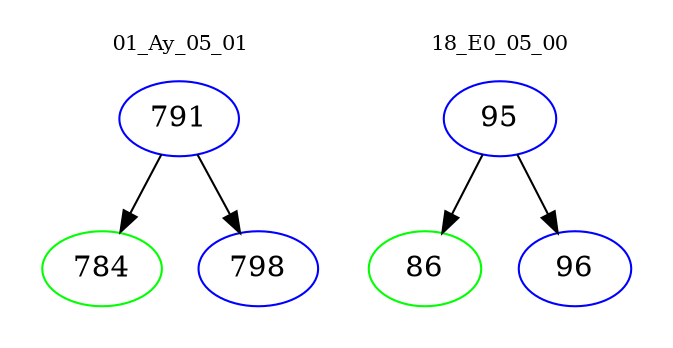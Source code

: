 digraph{
subgraph cluster_0 {
color = white
label = "01_Ay_05_01";
fontsize=10;
T0_791 [label="791", color="blue"]
T0_791 -> T0_784 [color="black"]
T0_784 [label="784", color="green"]
T0_791 -> T0_798 [color="black"]
T0_798 [label="798", color="blue"]
}
subgraph cluster_1 {
color = white
label = "18_E0_05_00";
fontsize=10;
T1_95 [label="95", color="blue"]
T1_95 -> T1_86 [color="black"]
T1_86 [label="86", color="green"]
T1_95 -> T1_96 [color="black"]
T1_96 [label="96", color="blue"]
}
}
